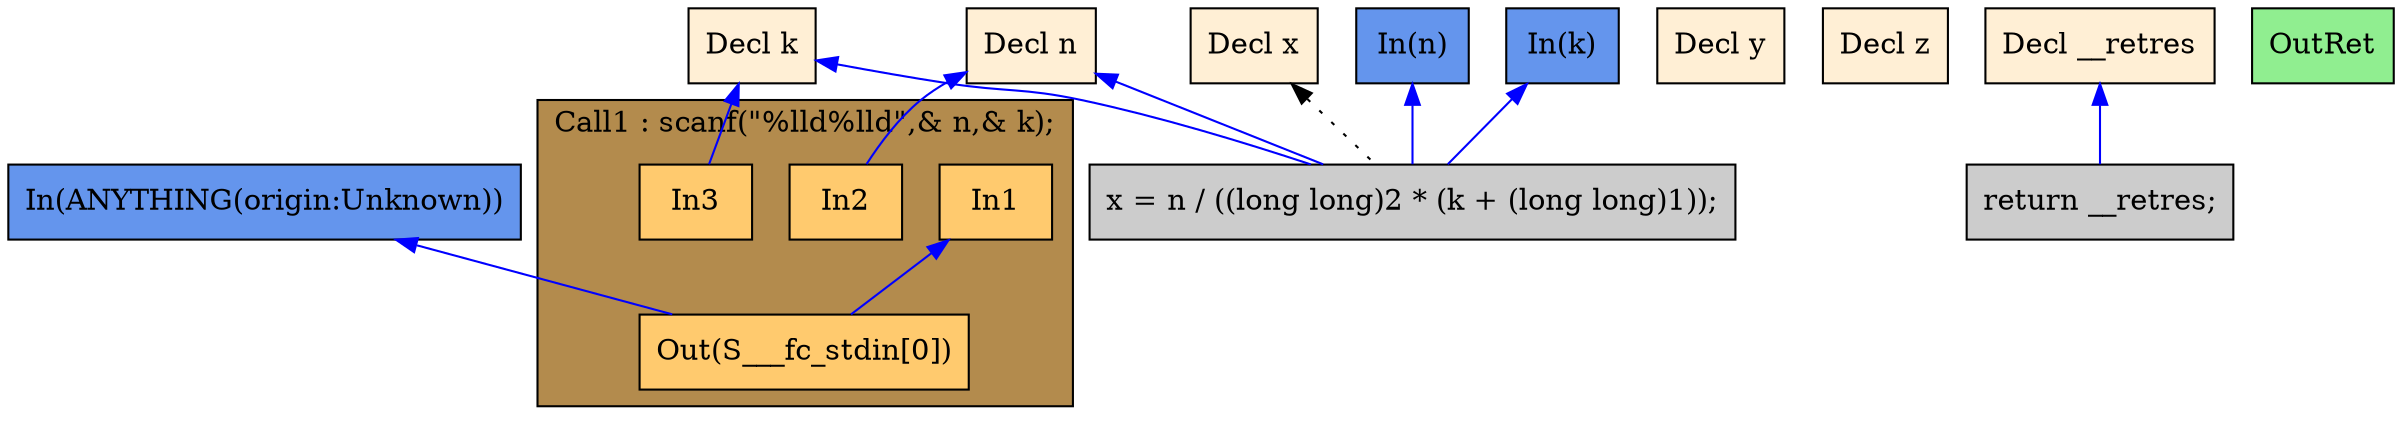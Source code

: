 digraph G {
  rankdir=TB;
  node [style="filled", ];
  2 [label="Decl n", fillcolor="#FFEFD5", shape=box, ];
  3 [label="Decl k", fillcolor="#FFEFD5", shape=box, ];
  4 [label="Decl x", fillcolor="#FFEFD5", shape=box, ];
  5 [label="Decl y", fillcolor="#FFEFD5", shape=box, ];
  6 [label="Decl z", fillcolor="#FFEFD5", shape=box, ];
  7 [label="Decl __retres", fillcolor="#FFEFD5", shape=box, ];
  9 [label="In1", fillcolor="#FFCA6E", shape=box, ];
  10 [label="In2", fillcolor="#FFCA6E", shape=box, ];
  11 [label="In3", fillcolor="#FFCA6E", shape=box, ];
  12 [label="Out(S___fc_stdin[0])", fillcolor="#FFCA6E", shape=box, ];
  13 [label="x = n / ((long long)2 * (k + (long long)1));",
      fillcolor="#CCCCCC", shape=box, ];
  14 [label="return __retres;", fillcolor="#CCCCCC", shape=box, ];
  15 [label="OutRet", fillcolor="#90EE90", shape=box, ];
  16 [label="In(n)", fillcolor="#6495ED", shape=box, ];
  17 [label="In(k)", fillcolor="#6495ED", shape=box, ];
  18 [label="In(ANYTHING(origin:Unknown))", fillcolor="#6495ED", shape=box, ];
  
  subgraph cluster_Call1 { label="Call1 : scanf(\"%lld%lld\",& n,& k);";
                           fillcolor="#B38B4D"; style="filled"; 12;11;10;9;
     };
  
  edge [dir=back, ];
  2 -> 10 [color="#0000FF", ];
  3 -> 11 [color="#0000FF", ];
  9 -> 12 [color="#0000FF", ];
  18 -> 12 [color="#0000FF", ];
  2 -> 13 [color="#0000FF", ];
  3 -> 13 [color="#0000FF", ];
  4 -> 13 [color="#000000", style="dotted", ];
  16 -> 13 [color="#0000FF", ];
  17 -> 13 [color="#0000FF", ];
  7 -> 14 [color="#0000FF", ];
  
  }